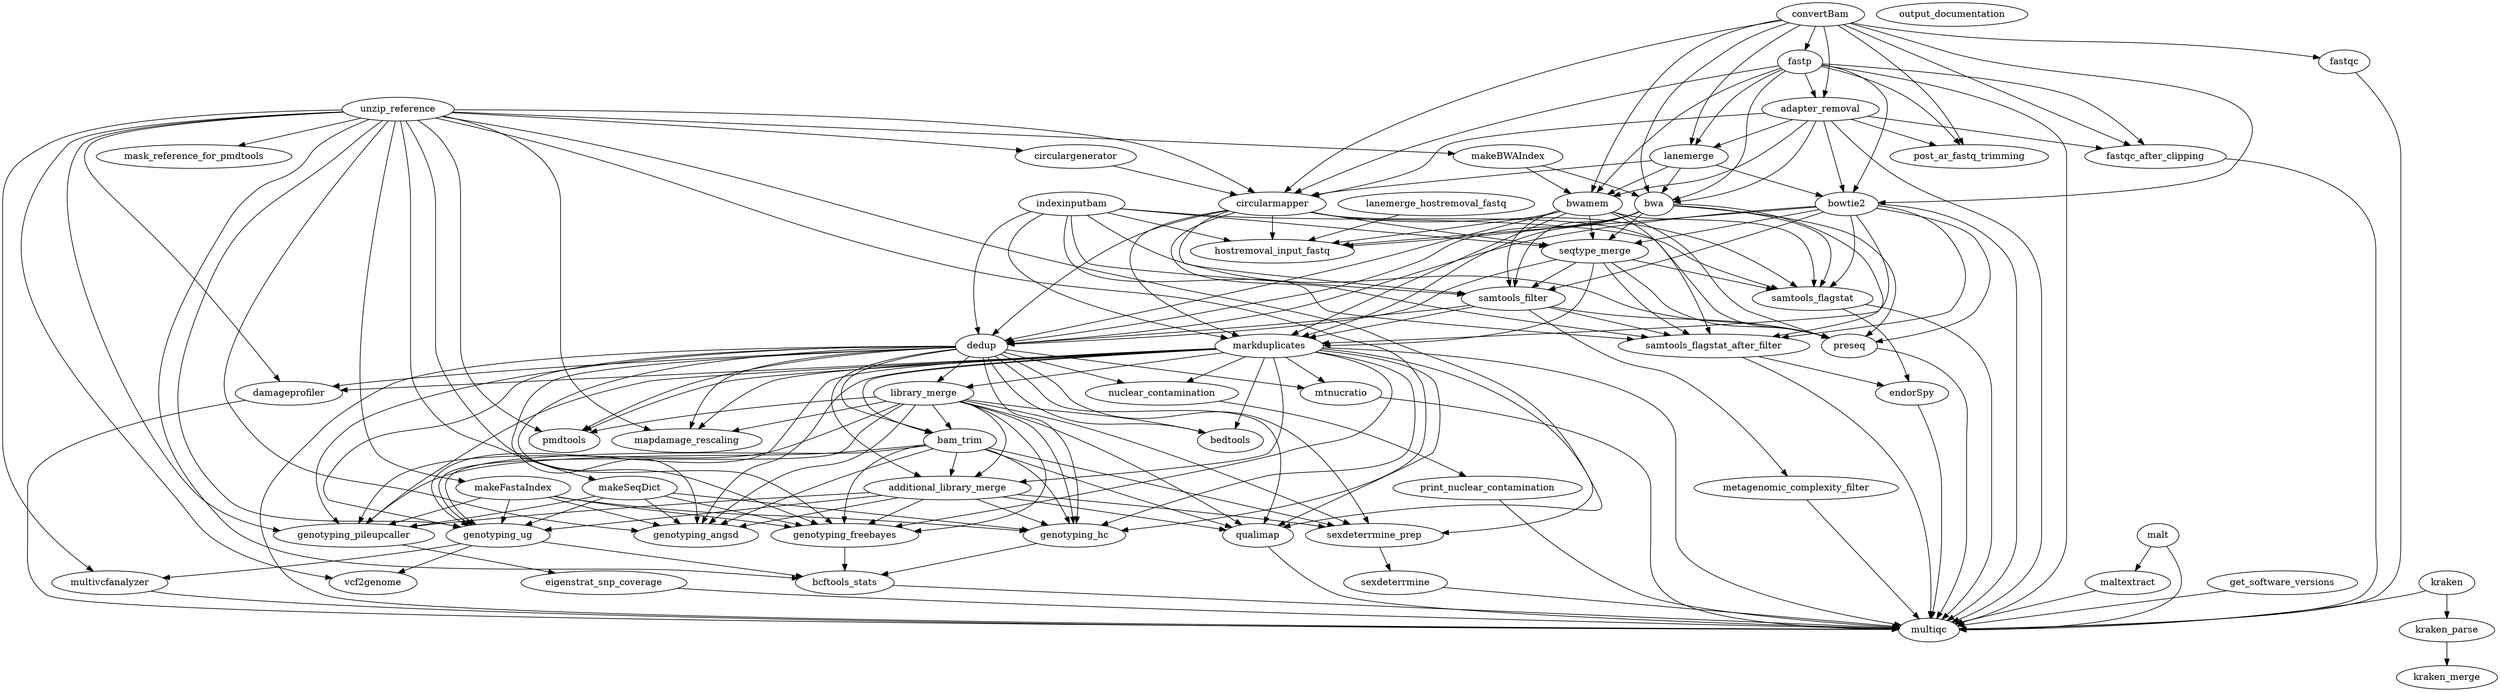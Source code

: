 strict digraph "" {
	0	 [label=unzip_reference];
	1	 [label=makeBWAIndex];
	0 -> 1;
	2	 [label=makeFastaIndex];
	0 -> 2;
	3	 [label=makeSeqDict];
	0 -> 3;
	15	 [label=circulargenerator];
	0 -> 15;
	31	 [label=mask_reference_for_pmdtools];
	0 -> 31;
	44	 [label=multivcfanalyzer];
	0 -> 44;
	35	 [label=qualimap];
	0 -> 35;
	16	 [label=circularmapper];
	0 -> 16;
	29	 [label=damageprofiler];
	0 -> 29;
	32	 [label=pmdtools];
	0 -> 32;
	30	 [label=mapdamage_rescaling];
	0 -> 30;
	37	 [label=genotyping_hc];
	0 -> 37;
	41	 [label=genotyping_angsd];
	0 -> 41;
	38	 [label=genotyping_freebayes];
	0 -> 38;
	36	 [label=genotyping_ug];
	0 -> 36;
	43	 [label=vcf2genome];
	0 -> 43;
	39	 [label=genotyping_pileupcaller];
	0 -> 39;
	42	 [label=bcftools_stats];
	0 -> 42;
	14	 [label=bwamem];
	1 -> 14;
	13	 [label=bwa];
	1 -> 13;
	2 -> 37;
	2 -> 41;
	2 -> 38;
	2 -> 36;
	2 -> 39;
	3 -> 37;
	3 -> 41;
	3 -> 38;
	3 -> 36;
	3 -> 39;
	15 -> 16;
	58	 [label=multiqc];
	44 -> 58;
	35 -> 58;
	47	 [label=sexdeterrmine];
	47 -> 58;
	51	 [label=malt];
	52	 [label=maltextract];
	51 -> 52;
	51 -> 58;
	52 -> 58;
	4	 [label=convertBam];
	6	 [label=fastqc];
	4 -> 6;
	7	 [label=fastp];
	4 -> 7;
	8	 [label=adapter_removal];
	4 -> 8;
	9	 [label=post_ar_fastq_trimming];
	4 -> 9;
	12	 [label=fastqc_after_clipping];
	4 -> 12;
	10	 [label=lanemerge];
	4 -> 10;
	4 -> 16;
	4 -> 14;
	17	 [label=bowtie2];
	4 -> 17;
	4 -> 13;
	5	 [label=indexinputbam];
	18	 [label=hostremoval_input_fastq];
	5 -> 18;
	19	 [label=seqtype_merge];
	5 -> 19;
	20	 [label=samtools_flagstat];
	5 -> 20;
	21	 [label=samtools_filter];
	5 -> 21;
	24	 [label=dedup];
	5 -> 24;
	25	 [label=markduplicates];
	5 -> 25;
	22	 [label=samtools_flagstat_after_filter];
	5 -> 22;
	27	 [label=preseq];
	5 -> 27;
	6 -> 58;
	7 -> 8;
	7 -> 9;
	7 -> 12;
	7 -> 10;
	7 -> 16;
	7 -> 14;
	7 -> 17;
	7 -> 13;
	7 -> 58;
	8 -> 9;
	8 -> 12;
	8 -> 10;
	8 -> 16;
	8 -> 14;
	8 -> 17;
	8 -> 13;
	8 -> 58;
	12 -> 58;
	10 -> 16;
	10 -> 14;
	10 -> 17;
	10 -> 13;
	16 -> 18;
	16 -> 19;
	16 -> 20;
	16 -> 21;
	16 -> 24;
	16 -> 25;
	16 -> 22;
	16 -> 27;
	14 -> 18;
	14 -> 19;
	14 -> 20;
	14 -> 21;
	14 -> 24;
	14 -> 25;
	14 -> 22;
	14 -> 27;
	17 -> 18;
	17 -> 19;
	17 -> 20;
	17 -> 21;
	17 -> 24;
	17 -> 25;
	17 -> 22;
	17 -> 27;
	17 -> 58;
	13 -> 18;
	13 -> 19;
	13 -> 20;
	13 -> 21;
	13 -> 24;
	13 -> 25;
	13 -> 22;
	13 -> 27;
	11	 [label=lanemerge_hostremoval_fastq];
	11 -> 18;
	19 -> 20;
	19 -> 21;
	19 -> 24;
	19 -> 25;
	19 -> 22;
	19 -> 27;
	23	 [label=endorSpy];
	20 -> 23;
	20 -> 58;
	50	 [label=metagenomic_complexity_filter];
	21 -> 50;
	21 -> 24;
	21 -> 25;
	21 -> 22;
	21 -> 27;
	50 -> 58;
	24 -> 35;
	48	 [label=nuclear_contamination];
	24 -> 48;
	24 -> 29;
	45	 [label=mtnucratio];
	24 -> 45;
	26	 [label=library_merge];
	24 -> 26;
	24 -> 32;
	28	 [label=bedtools];
	24 -> 28;
	24 -> 30;
	33	 [label=bam_trim];
	24 -> 33;
	34	 [label=additional_library_merge];
	24 -> 34;
	46	 [label=sexdeterrmine_prep];
	24 -> 46;
	24 -> 37;
	24 -> 41;
	24 -> 38;
	24 -> 36;
	24 -> 39;
	24 -> 58;
	25 -> 35;
	25 -> 48;
	25 -> 29;
	25 -> 45;
	25 -> 26;
	25 -> 32;
	25 -> 28;
	25 -> 30;
	25 -> 33;
	25 -> 34;
	25 -> 46;
	25 -> 37;
	25 -> 41;
	25 -> 38;
	25 -> 36;
	25 -> 39;
	25 -> 58;
	22 -> 23;
	22 -> 58;
	23 -> 58;
	49	 [label=print_nuclear_contamination];
	48 -> 49;
	29 -> 58;
	45 -> 58;
	26 -> 35;
	26 -> 32;
	26 -> 28;
	26 -> 30;
	26 -> 33;
	26 -> 34;
	26 -> 46;
	26 -> 37;
	26 -> 41;
	26 -> 38;
	26 -> 36;
	26 -> 39;
	27 -> 58;
	33 -> 35;
	33 -> 34;
	33 -> 46;
	33 -> 37;
	33 -> 41;
	33 -> 38;
	33 -> 36;
	33 -> 39;
	34 -> 35;
	34 -> 46;
	34 -> 37;
	34 -> 41;
	34 -> 38;
	34 -> 36;
	34 -> 39;
	46 -> 47;
	37 -> 42;
	38 -> 42;
	36 -> 44;
	36 -> 43;
	36 -> 42;
	40	 [label=eigenstrat_snp_coverage];
	39 -> 40;
	40 -> 58;
	42 -> 58;
	49 -> 58;
	53	 [label=kraken];
	54	 [label=kraken_parse];
	53 -> 54;
	53 -> 58;
	55	 [label=kraken_merge];
	54 -> 55;
	56	 [label=output_documentation];
	57	 [label=get_software_versions];
	57 -> 58;
}
